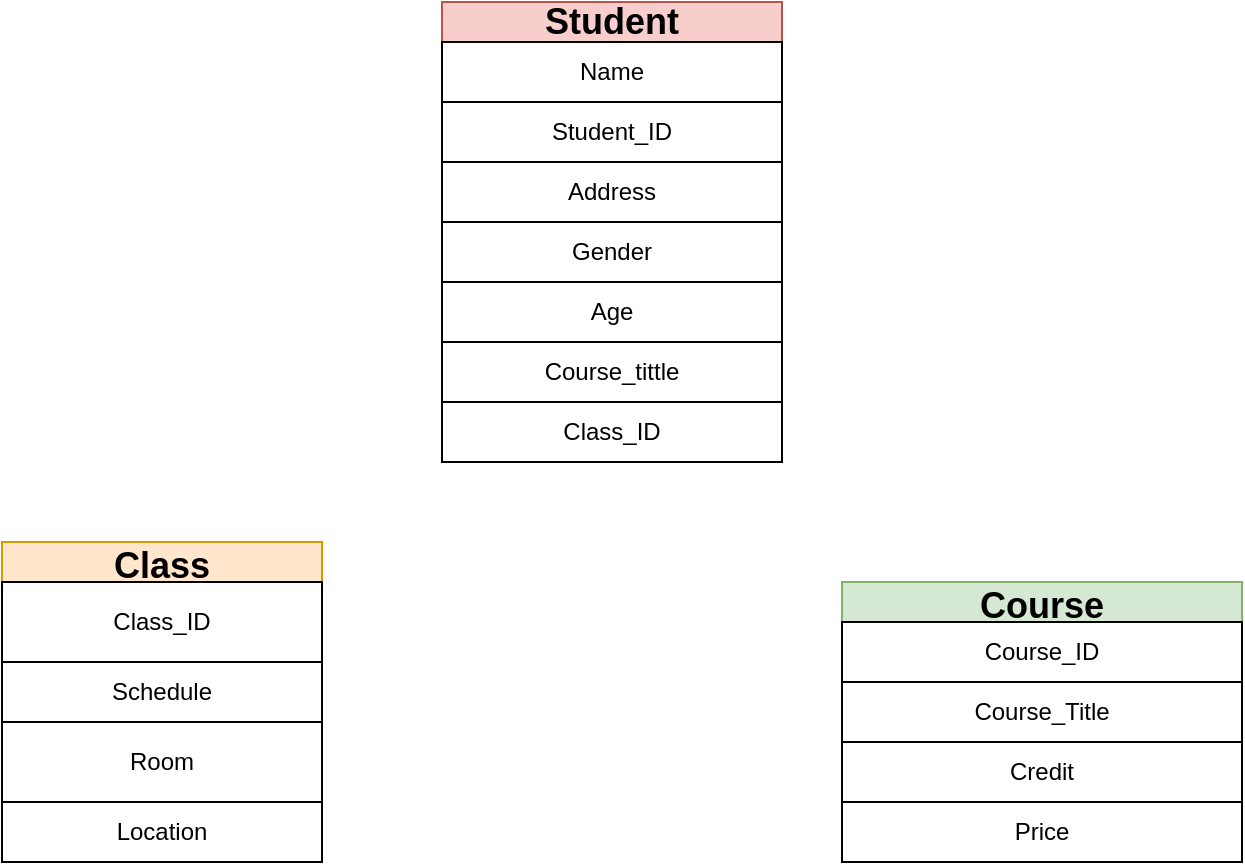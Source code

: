 <mxfile version="22.1.3" type="github">
  <diagram id="C5RBs43oDa-KdzZeNtuy" name="Page-1">
    <mxGraphModel dx="794" dy="502" grid="1" gridSize="10" guides="1" tooltips="1" connect="1" arrows="1" fold="1" page="1" pageScale="1" pageWidth="827" pageHeight="1169" math="0" shadow="0">
      <root>
        <mxCell id="WIyWlLk6GJQsqaUBKTNV-0" />
        <mxCell id="WIyWlLk6GJQsqaUBKTNV-1" parent="WIyWlLk6GJQsqaUBKTNV-0" />
        <mxCell id="tSty_umQpJgE1_JMAKVe-2" value="&lt;font style=&quot;font-size: 18px;&quot;&gt;Student&lt;/font&gt;" style="swimlane;whiteSpace=wrap;html=1;startSize=20;fillColor=#f8cecc;strokeColor=#b85450;" vertex="1" parent="WIyWlLk6GJQsqaUBKTNV-1">
          <mxGeometry x="360" y="20" width="170" height="230" as="geometry" />
        </mxCell>
        <mxCell id="tSty_umQpJgE1_JMAKVe-3" value="Name" style="rounded=0;whiteSpace=wrap;html=1;" vertex="1" parent="tSty_umQpJgE1_JMAKVe-2">
          <mxGeometry y="20" width="170" height="30" as="geometry" />
        </mxCell>
        <mxCell id="tSty_umQpJgE1_JMAKVe-5" value="Address" style="rounded=0;whiteSpace=wrap;html=1;" vertex="1" parent="tSty_umQpJgE1_JMAKVe-2">
          <mxGeometry y="80" width="170" height="30" as="geometry" />
        </mxCell>
        <mxCell id="tSty_umQpJgE1_JMAKVe-6" value="Gender" style="rounded=0;whiteSpace=wrap;html=1;" vertex="1" parent="tSty_umQpJgE1_JMAKVe-2">
          <mxGeometry y="110" width="170" height="30" as="geometry" />
        </mxCell>
        <mxCell id="tSty_umQpJgE1_JMAKVe-4" value="Student_ID" style="rounded=0;whiteSpace=wrap;html=1;" vertex="1" parent="tSty_umQpJgE1_JMAKVe-2">
          <mxGeometry y="50" width="170" height="30" as="geometry" />
        </mxCell>
        <mxCell id="tSty_umQpJgE1_JMAKVe-7" value="Age" style="rounded=0;whiteSpace=wrap;html=1;" vertex="1" parent="tSty_umQpJgE1_JMAKVe-2">
          <mxGeometry y="140" width="170" height="30" as="geometry" />
        </mxCell>
        <mxCell id="tSty_umQpJgE1_JMAKVe-9" value="Class_ID" style="rounded=0;whiteSpace=wrap;html=1;" vertex="1" parent="tSty_umQpJgE1_JMAKVe-2">
          <mxGeometry y="200" width="170" height="30" as="geometry" />
        </mxCell>
        <mxCell id="tSty_umQpJgE1_JMAKVe-8" value="Course_tittle" style="rounded=0;whiteSpace=wrap;html=1;" vertex="1" parent="tSty_umQpJgE1_JMAKVe-2">
          <mxGeometry y="170" width="170" height="30" as="geometry" />
        </mxCell>
        <mxCell id="tSty_umQpJgE1_JMAKVe-11" value="&lt;font style=&quot;font-size: 18px;&quot;&gt;Course&lt;/font&gt;" style="swimlane;whiteSpace=wrap;html=1;startSize=23;fillColor=#d5e8d4;strokeColor=#82b366;" vertex="1" parent="WIyWlLk6GJQsqaUBKTNV-1">
          <mxGeometry x="560" y="310" width="200" height="140" as="geometry" />
        </mxCell>
        <mxCell id="tSty_umQpJgE1_JMAKVe-12" value="Course_ID" style="rounded=0;whiteSpace=wrap;html=1;" vertex="1" parent="tSty_umQpJgE1_JMAKVe-11">
          <mxGeometry y="20" width="200" height="30" as="geometry" />
        </mxCell>
        <mxCell id="tSty_umQpJgE1_JMAKVe-13" value="Course_Title" style="rounded=0;whiteSpace=wrap;html=1;" vertex="1" parent="tSty_umQpJgE1_JMAKVe-11">
          <mxGeometry y="50" width="200" height="30" as="geometry" />
        </mxCell>
        <mxCell id="tSty_umQpJgE1_JMAKVe-15" value="Credit" style="rounded=0;whiteSpace=wrap;html=1;" vertex="1" parent="tSty_umQpJgE1_JMAKVe-11">
          <mxGeometry y="80" width="200" height="30" as="geometry" />
        </mxCell>
        <mxCell id="tSty_umQpJgE1_JMAKVe-16" value="Price" style="rounded=0;whiteSpace=wrap;html=1;" vertex="1" parent="tSty_umQpJgE1_JMAKVe-11">
          <mxGeometry y="110" width="200" height="30" as="geometry" />
        </mxCell>
        <mxCell id="tSty_umQpJgE1_JMAKVe-17" value="&lt;font style=&quot;font-size: 18px;&quot;&gt;Class&lt;/font&gt;" style="swimlane;whiteSpace=wrap;html=1;fillColor=#ffe6cc;strokeColor=#d79b00;" vertex="1" parent="WIyWlLk6GJQsqaUBKTNV-1">
          <mxGeometry x="140" y="290" width="160" height="160" as="geometry" />
        </mxCell>
        <mxCell id="tSty_umQpJgE1_JMAKVe-18" value="Class_ID" style="rounded=0;whiteSpace=wrap;html=1;" vertex="1" parent="tSty_umQpJgE1_JMAKVe-17">
          <mxGeometry y="20" width="160" height="40" as="geometry" />
        </mxCell>
        <mxCell id="tSty_umQpJgE1_JMAKVe-20" value="Schedule" style="rounded=0;whiteSpace=wrap;html=1;" vertex="1" parent="tSty_umQpJgE1_JMAKVe-17">
          <mxGeometry y="60" width="160" height="30" as="geometry" />
        </mxCell>
        <mxCell id="tSty_umQpJgE1_JMAKVe-19" value="Room" style="rounded=0;whiteSpace=wrap;html=1;" vertex="1" parent="tSty_umQpJgE1_JMAKVe-17">
          <mxGeometry y="90" width="160" height="40" as="geometry" />
        </mxCell>
        <mxCell id="tSty_umQpJgE1_JMAKVe-14" value="Location" style="rounded=0;whiteSpace=wrap;html=1;" vertex="1" parent="tSty_umQpJgE1_JMAKVe-17">
          <mxGeometry y="130" width="160" height="30" as="geometry" />
        </mxCell>
      </root>
    </mxGraphModel>
  </diagram>
</mxfile>
